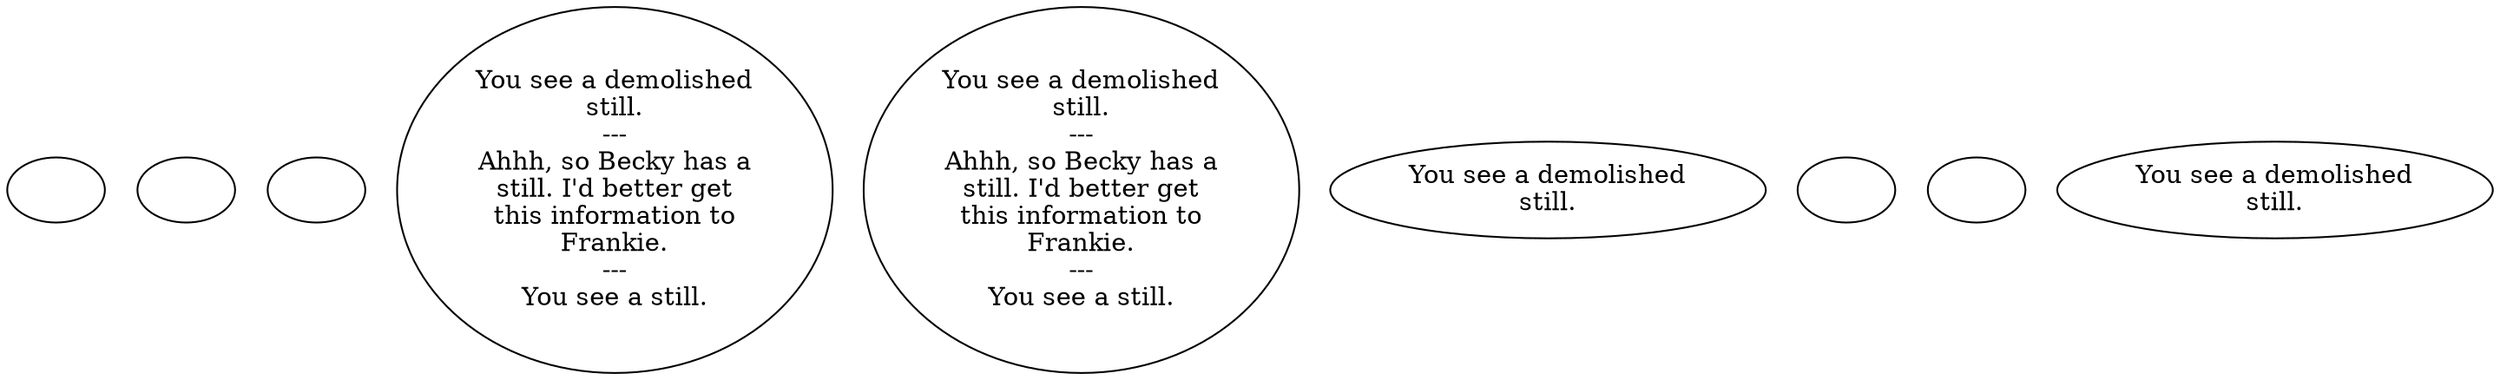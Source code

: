 digraph diStill {
  "checkPartyMembersNearDoor" [style=filled       fillcolor="#FFFFFF"       color="#000000"]
  "checkPartyMembersNearDoor" [label=""]
  "start" [style=filled       fillcolor="#FFFFFF"       color="#000000"]
  "start" [label=""]
  "map_update_p_proc" [style=filled       fillcolor="#FFFFFF"       color="#000000"]
  "map_update_p_proc" [label=""]
  "look_at_p_proc" [style=filled       fillcolor="#FFFFFF"       color="#000000"]
  "look_at_p_proc" [label="You see a demolished\nstill.\n---\nAhhh, so Becky has a\nstill. I'd better get\nthis information to\nFrankie.\n---\nYou see a still."]
  "description_p_proc" [style=filled       fillcolor="#FFFFFF"       color="#000000"]
  "description_p_proc" [label="You see a demolished\nstill.\n---\nAhhh, so Becky has a\nstill. I'd better get\nthis information to\nFrankie.\n---\nYou see a still."]
  "damage_p_proc" [style=filled       fillcolor="#FFFFFF"       color="#000000"]
  "damage_p_proc" [label="You see a demolished\nstill."]
  "map_enter_p_proc" [style=filled       fillcolor="#FFFFFF"       color="#000000"]
  "map_enter_p_proc" [label=""]
  "destroy_p_proc" [style=filled       fillcolor="#FFFFFF"       color="#000000"]
  "destroy_p_proc" [label=""]
  "use_obj_on_p_proc" [style=filled       fillcolor="#FFFFFF"       color="#000000"]
  "use_obj_on_p_proc" [label="You see a demolished\nstill."]
}